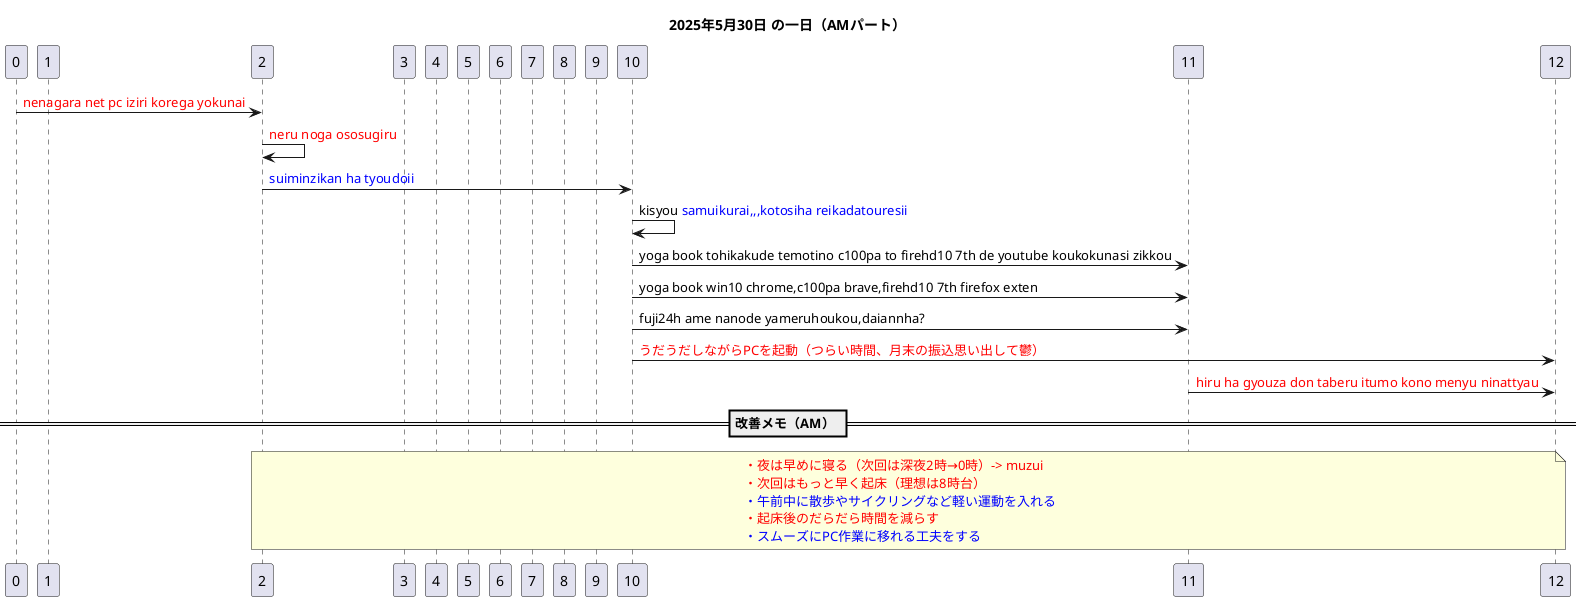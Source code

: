 @startuml
title 2025年5月30日 の一日（AMパート）

participant "0" as T0
participant "1" as T1
participant "2" as T2
participant "3" as T3
participant "4" as T4
participant "5" as T5
participant "6" as T6
participant "7" as T7
participant "8" as T8
participant "9" as T9
participant "10" as T10
participant "11" as T11
participant "12" as T12

T0 -> T2: <font color=red>nenagara net pc iziri korega yokunai</font>
T2 -> T2: <font color=red>neru noga ososugiru</font>
T2 -> T10: <font color=blue>suiminzikan ha tyoudoii</font>
T10 -> T10: kisyou <font color=blue>samuikurai,,,kotosiha reikadatouresii</font>
T10 -> T11: yoga book tohikakude temotino c100pa to firehd10 7th de youtube koukokunasi zikkou
T10 -> T11: yoga book win10 chrome,c100pa brave,firehd10 7th firefox exten
T10 -> T11: fuji24h ame nanode yameruhoukou,daiannha?
T10 -> T12: <font color=red>うだうだしながらPCを起動（つらい時間、月末の振込思い出して鬱）</font>
T11 -> T12: <font color=red>hiru ha gyouza don taberu itumo kono menyu ninattyau</font>

== 改善メモ（AM） ==
note over T2, T12
<color:red>・夜は早めに寝る（次回は深夜2時→0時）-> muzui </color>  
<color:red>・次回はもっと早く起床（理想は8時台）</color>  
<color:blue>・午前中に散歩やサイクリングなど軽い運動を入れる</color>  
<color:red>・起床後のだらだら時間を減らす</color>  
<color:blue>・スムーズにPC作業に移れる工夫をする</color>
end note

@enduml